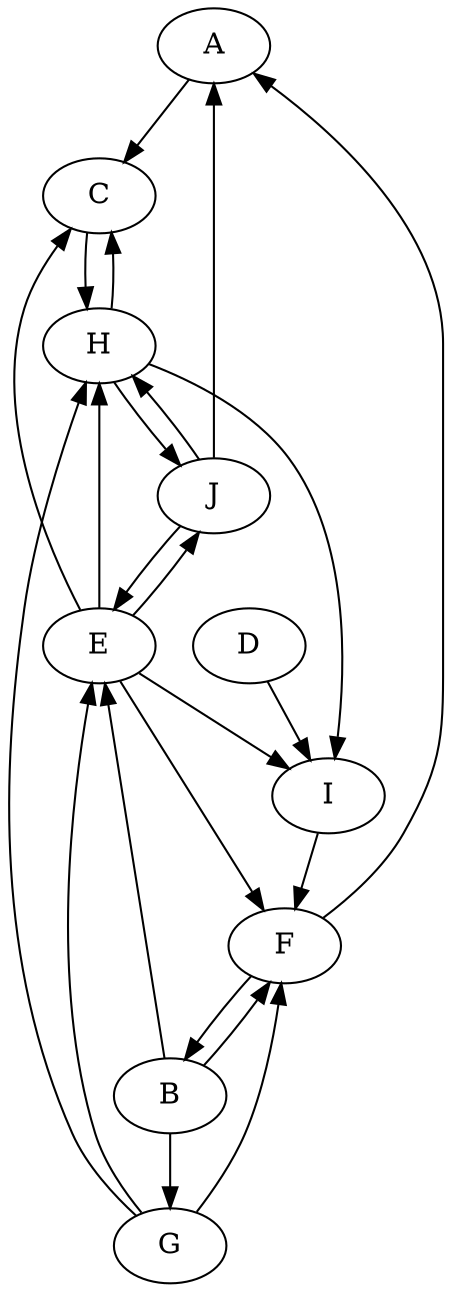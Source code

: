 strict digraph {
A;
B;
C;
D;
E;
F;
G;
H;
I;
J;
A -> C [weight=10];
B -> E [weight=4];
B -> F [weight=9];
B -> G [weight=6];
C -> H [weight=8];
D -> I [weight=1];
E -> C [weight=9];
E -> F [weight=4];
E -> H [weight=10];
E -> I [weight=4];
E -> J [weight=5];
F -> A [weight=8];
F -> B [weight=4];
G -> E [weight=6];
G -> F [weight=8];
G -> H [weight=2];
H -> C [weight=5];
H -> I [weight=4];
H -> J [weight=3];
I -> F [weight=2];
J -> A [weight=8];
J -> E [weight=9];
J -> H [weight=6];
}
